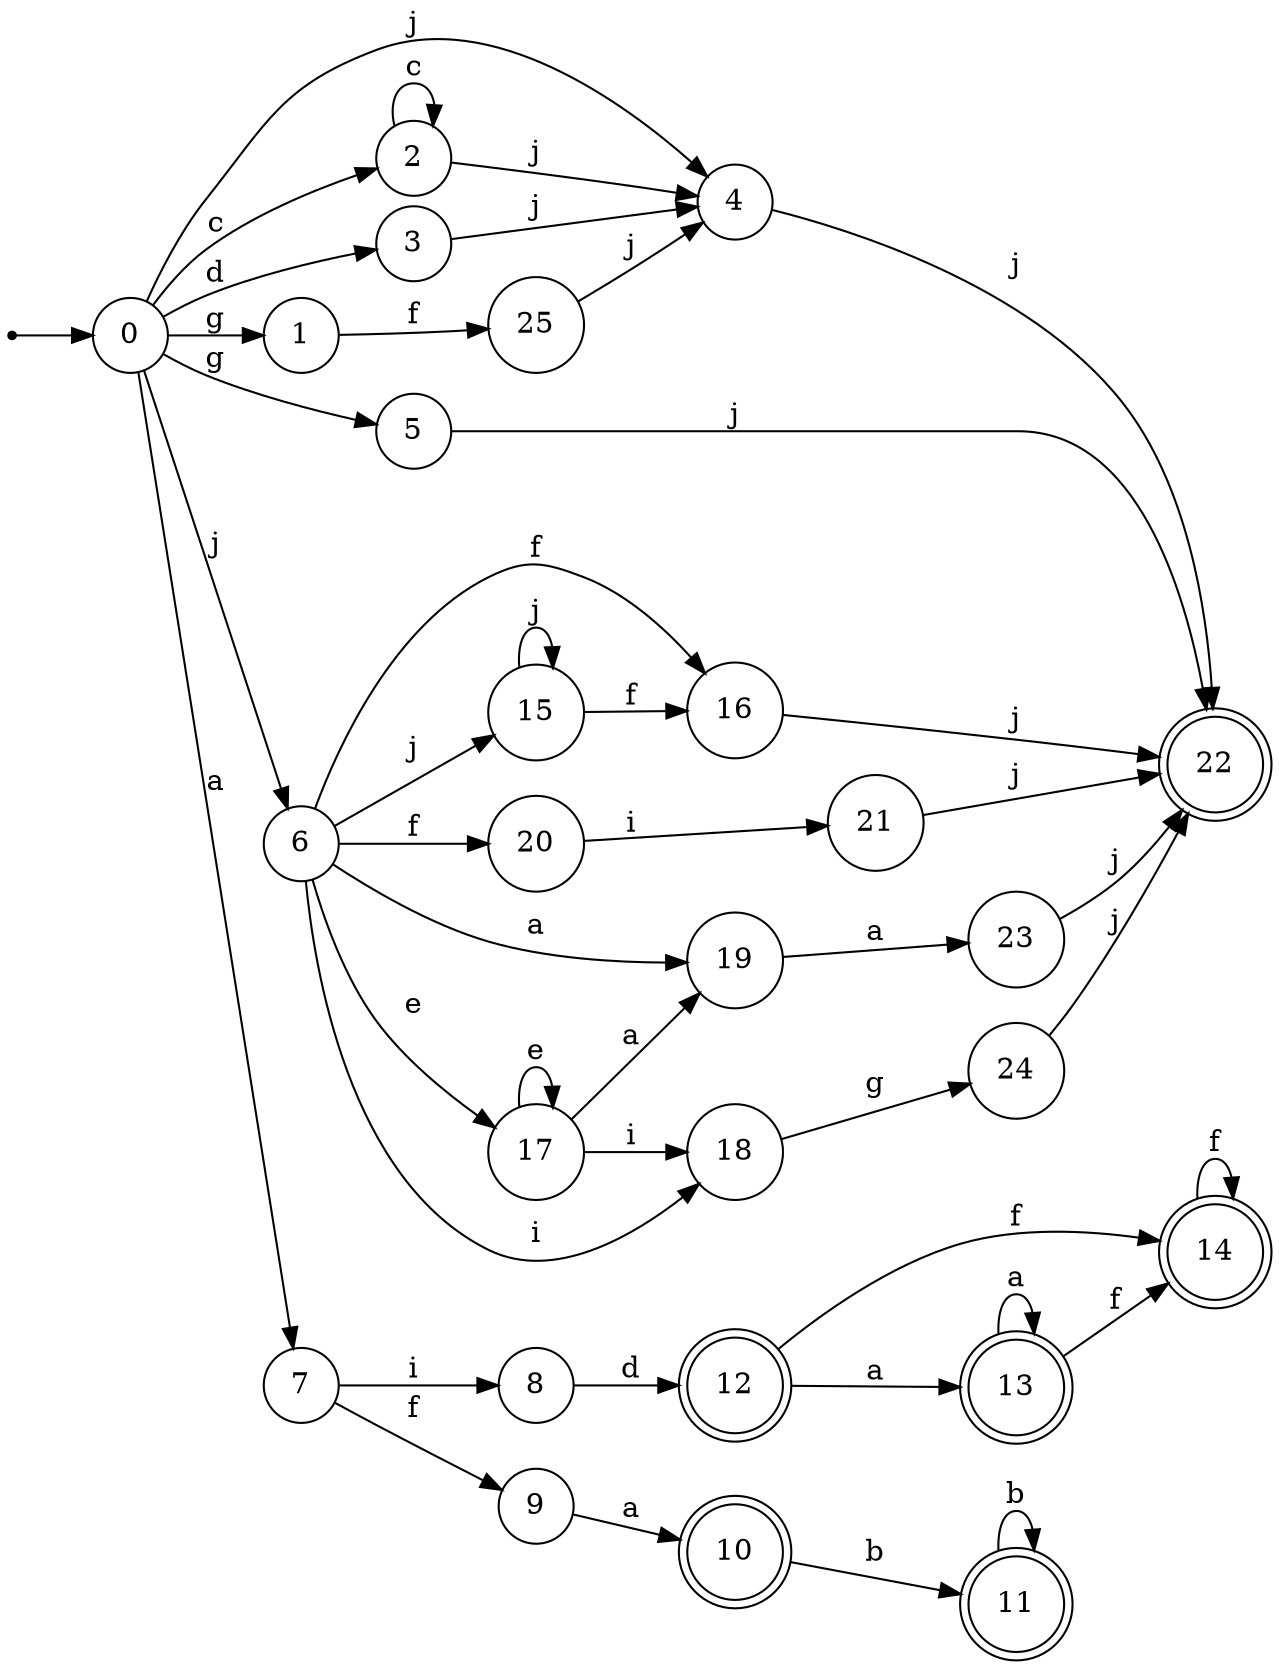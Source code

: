 digraph finite_state_machine {
rankdir=LR;
size="20,20";
node [shape = point]; "dummy0"
node [shape = circle]; "0";
"dummy0" -> "0";
node [shape = circle]; "1";
node [shape = circle]; "2";
node [shape = circle]; "3";
node [shape = circle]; "4";
node [shape = circle]; "5";
node [shape = circle]; "6";
node [shape = circle]; "7";
node [shape = circle]; "8";
node [shape = circle]; "9";
node [shape = doublecircle]; "10";node [shape = doublecircle]; "11";node [shape = doublecircle]; "12";node [shape = doublecircle]; "13";node [shape = doublecircle]; "14";node [shape = circle]; "15";
node [shape = circle]; "16";
node [shape = circle]; "17";
node [shape = circle]; "18";
node [shape = circle]; "19";
node [shape = circle]; "20";
node [shape = circle]; "21";
node [shape = doublecircle]; "22";node [shape = circle]; "23";
node [shape = circle]; "24";
node [shape = circle]; "25";
"0" -> "1" [label = "g"];
 "0" -> "5" [label = "g"];
 "0" -> "2" [label = "c"];
 "0" -> "3" [label = "d"];
 "0" -> "4" [label = "j"];
 "0" -> "6" [label = "j"];
 "0" -> "7" [label = "a"];
 "7" -> "8" [label = "i"];
 "7" -> "9" [label = "f"];
 "9" -> "10" [label = "a"];
 "10" -> "11" [label = "b"];
 "11" -> "11" [label = "b"];
 "8" -> "12" [label = "d"];
 "12" -> "13" [label = "a"];
 "12" -> "14" [label = "f"];
 "14" -> "14" [label = "f"];
 "13" -> "13" [label = "a"];
 "13" -> "14" [label = "f"];
 "6" -> "15" [label = "j"];
 "6" -> "16" [label = "f"];
 "6" -> "20" [label = "f"];
 "6" -> "17" [label = "e"];
 "6" -> "18" [label = "i"];
 "6" -> "19" [label = "a"];
 "20" -> "21" [label = "i"];
 "21" -> "22" [label = "j"];
 "19" -> "23" [label = "a"];
 "23" -> "22" [label = "j"];
 "18" -> "24" [label = "g"];
 "24" -> "22" [label = "j"];
 "17" -> "17" [label = "e"];
 "17" -> "18" [label = "i"];
 "17" -> "19" [label = "a"];
 "16" -> "22" [label = "j"];
 "15" -> "15" [label = "j"];
 "15" -> "16" [label = "f"];
 "5" -> "22" [label = "j"];
 "4" -> "22" [label = "j"];
 "3" -> "4" [label = "j"];
 "2" -> "2" [label = "c"];
 "2" -> "4" [label = "j"];
 "1" -> "25" [label = "f"];
 "25" -> "4" [label = "j"];
 }

